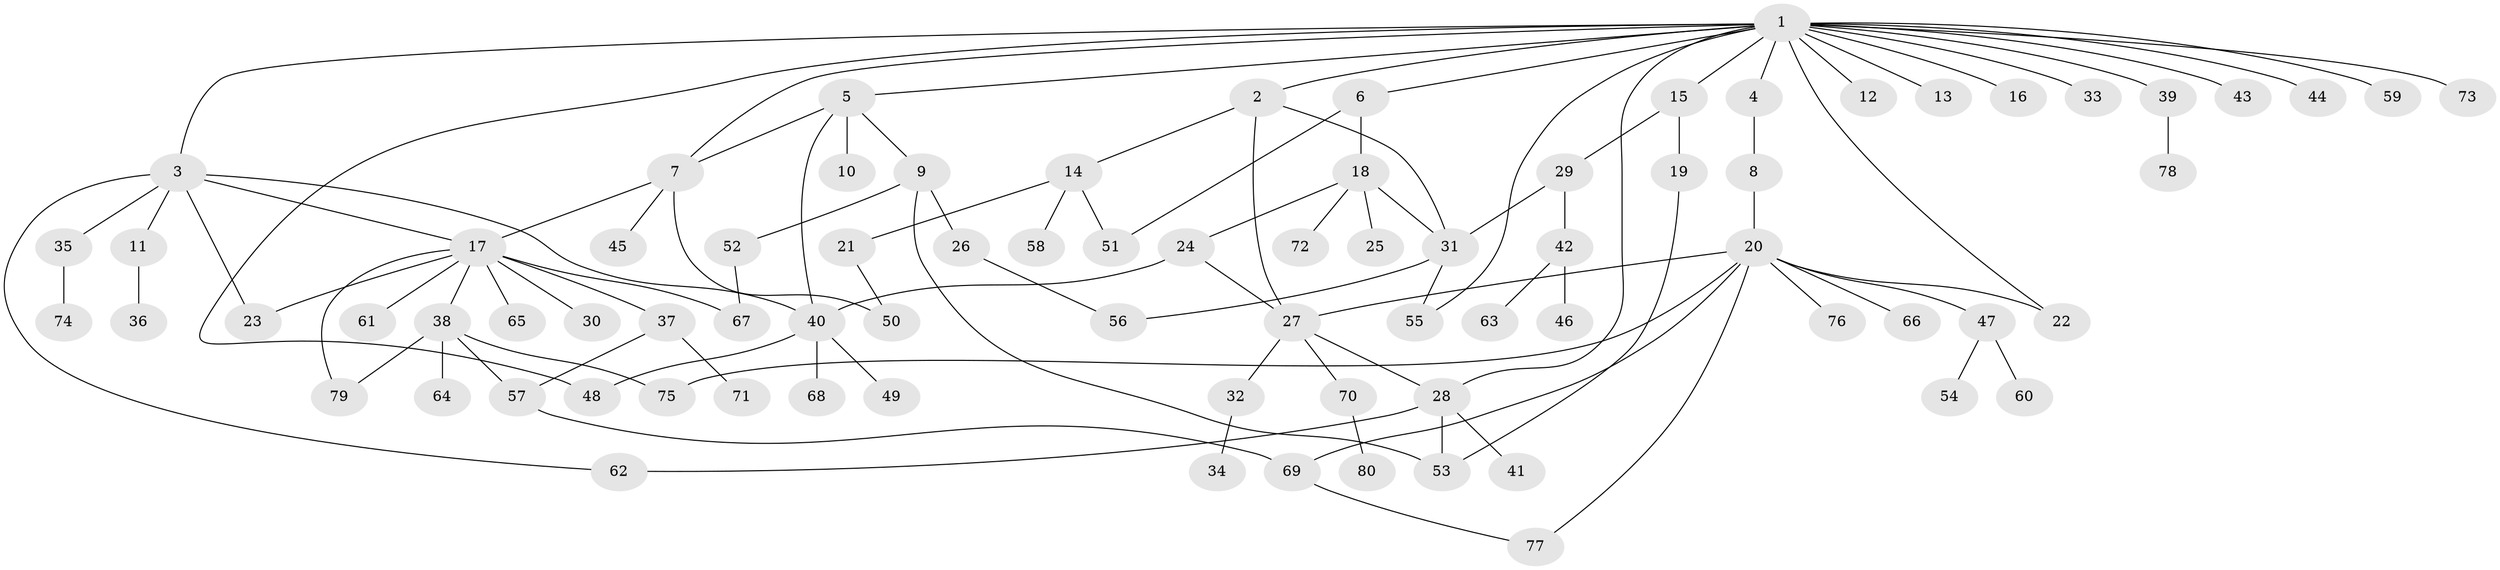 // coarse degree distribution, {19: 0.017543859649122806, 4: 0.08771929824561403, 7: 0.03508771929824561, 2: 0.2982456140350877, 3: 0.07017543859649122, 5: 0.08771929824561403, 1: 0.3684210526315789, 9: 0.017543859649122806, 6: 0.017543859649122806}
// Generated by graph-tools (version 1.1) at 2025/50/03/04/25 22:50:43]
// undirected, 80 vertices, 104 edges
graph export_dot {
  node [color=gray90,style=filled];
  1;
  2;
  3;
  4;
  5;
  6;
  7;
  8;
  9;
  10;
  11;
  12;
  13;
  14;
  15;
  16;
  17;
  18;
  19;
  20;
  21;
  22;
  23;
  24;
  25;
  26;
  27;
  28;
  29;
  30;
  31;
  32;
  33;
  34;
  35;
  36;
  37;
  38;
  39;
  40;
  41;
  42;
  43;
  44;
  45;
  46;
  47;
  48;
  49;
  50;
  51;
  52;
  53;
  54;
  55;
  56;
  57;
  58;
  59;
  60;
  61;
  62;
  63;
  64;
  65;
  66;
  67;
  68;
  69;
  70;
  71;
  72;
  73;
  74;
  75;
  76;
  77;
  78;
  79;
  80;
  1 -- 2;
  1 -- 3;
  1 -- 4;
  1 -- 5;
  1 -- 6;
  1 -- 7;
  1 -- 12;
  1 -- 13;
  1 -- 15;
  1 -- 16;
  1 -- 22;
  1 -- 28;
  1 -- 33;
  1 -- 39;
  1 -- 43;
  1 -- 44;
  1 -- 48;
  1 -- 55;
  1 -- 59;
  1 -- 73;
  2 -- 14;
  2 -- 27;
  2 -- 31;
  3 -- 11;
  3 -- 17;
  3 -- 23;
  3 -- 35;
  3 -- 40;
  3 -- 62;
  4 -- 8;
  5 -- 7;
  5 -- 9;
  5 -- 10;
  5 -- 40;
  6 -- 18;
  6 -- 51;
  7 -- 17;
  7 -- 45;
  7 -- 50;
  8 -- 20;
  9 -- 26;
  9 -- 52;
  9 -- 53;
  11 -- 36;
  14 -- 21;
  14 -- 51;
  14 -- 58;
  15 -- 19;
  15 -- 29;
  17 -- 23;
  17 -- 30;
  17 -- 37;
  17 -- 38;
  17 -- 61;
  17 -- 65;
  17 -- 67;
  17 -- 79;
  18 -- 24;
  18 -- 25;
  18 -- 31;
  18 -- 72;
  19 -- 53;
  20 -- 22;
  20 -- 27;
  20 -- 47;
  20 -- 66;
  20 -- 69;
  20 -- 75;
  20 -- 76;
  20 -- 77;
  21 -- 50;
  24 -- 27;
  24 -- 40;
  26 -- 56;
  27 -- 28;
  27 -- 32;
  27 -- 70;
  28 -- 41;
  28 -- 53;
  28 -- 62;
  29 -- 31;
  29 -- 42;
  31 -- 55;
  31 -- 56;
  32 -- 34;
  35 -- 74;
  37 -- 57;
  37 -- 71;
  38 -- 57;
  38 -- 64;
  38 -- 75;
  38 -- 79;
  39 -- 78;
  40 -- 48;
  40 -- 49;
  40 -- 68;
  42 -- 46;
  42 -- 63;
  47 -- 54;
  47 -- 60;
  52 -- 67;
  57 -- 69;
  69 -- 77;
  70 -- 80;
}
